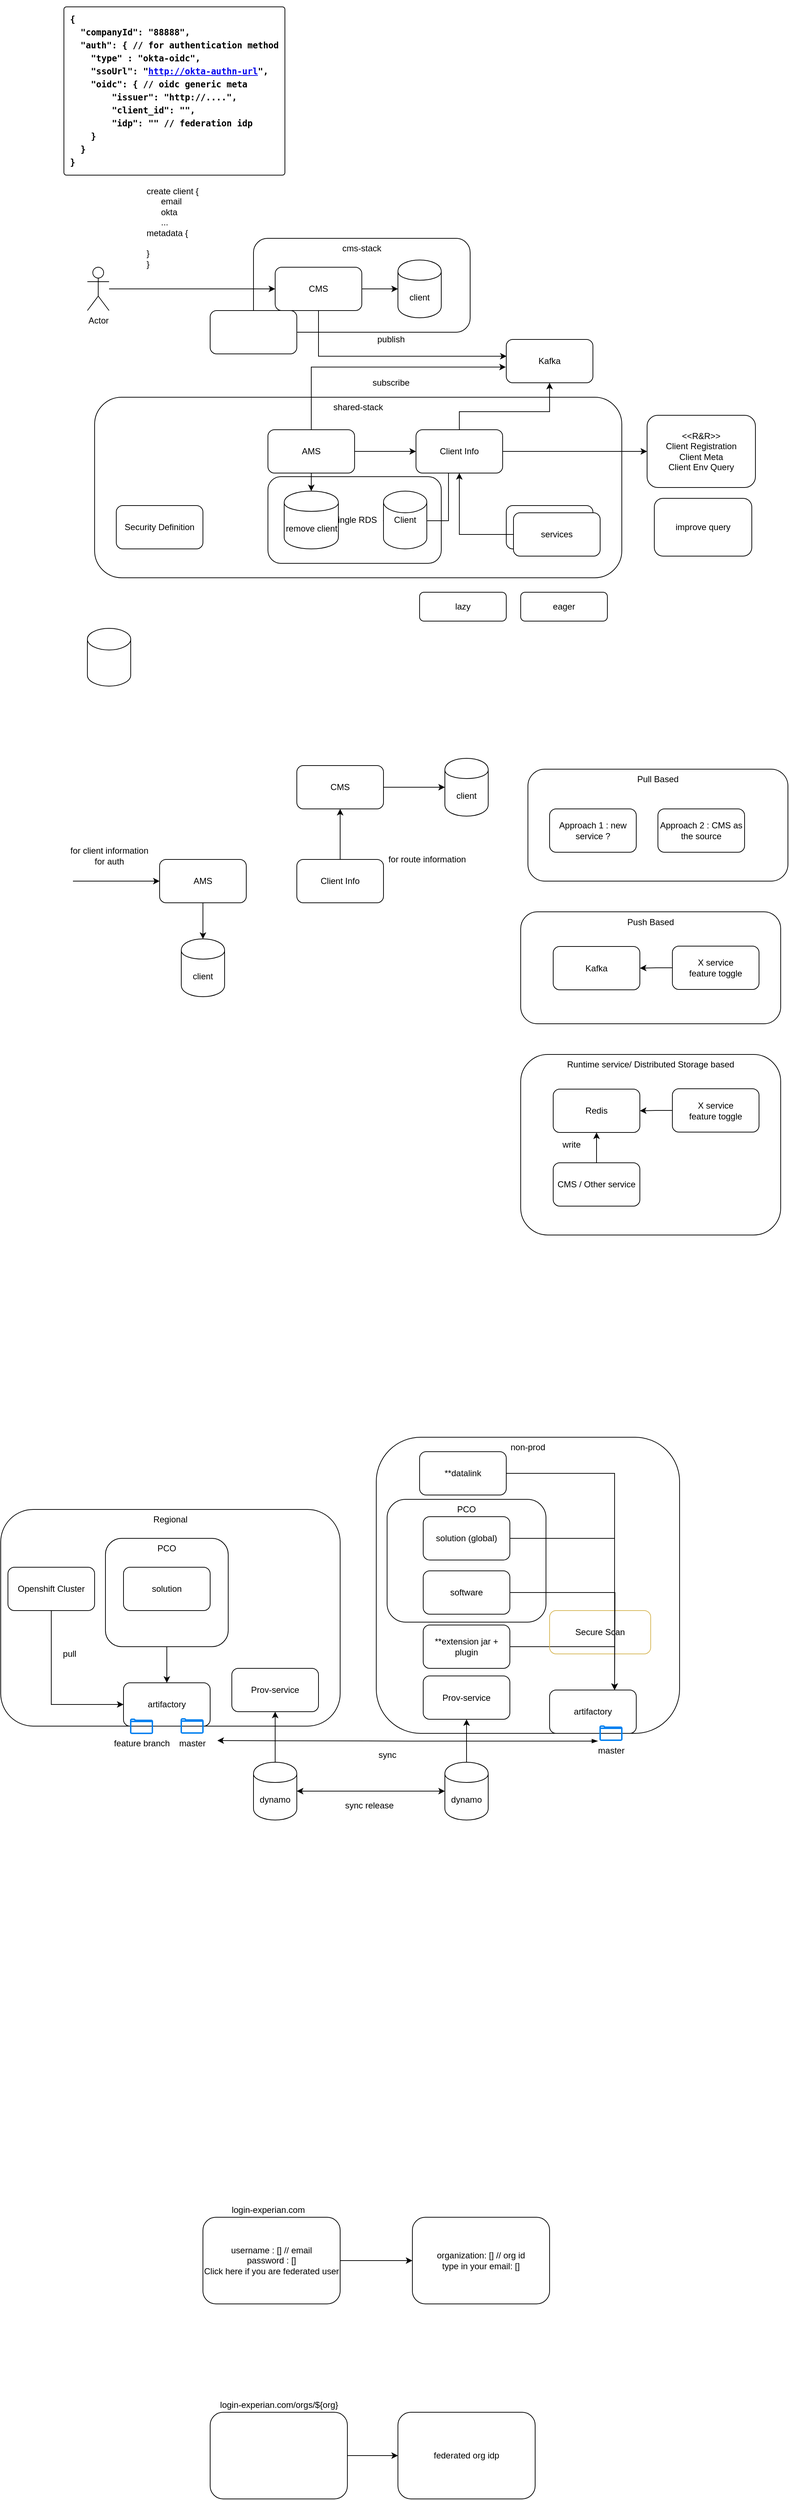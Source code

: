 <mxfile version="13.5.9" type="github">
  <diagram id="QwgGPqd0MF7SwD2WUHnU" name="Page-1">
    <mxGraphModel dx="1426" dy="2491" grid="1" gridSize="10" guides="1" tooltips="1" connect="1" arrows="1" fold="1" page="1" pageScale="1" pageWidth="1200" pageHeight="1600" math="0" shadow="0">
      <root>
        <mxCell id="0" />
        <mxCell id="1" parent="0" />
        <mxCell id="JEOs9_bkAiMNrlxeWsTZ-1" value="shared-stack" style="rounded=1;whiteSpace=wrap;html=1;verticalAlign=top;" parent="1" vertex="1">
          <mxGeometry x="200" y="360" width="730" height="250" as="geometry" />
        </mxCell>
        <mxCell id="iBfgjcEMjKD9Bw08njun-24" value="Single RDS" style="rounded=1;whiteSpace=wrap;html=1;" vertex="1" parent="1">
          <mxGeometry x="440" y="470" width="240" height="120" as="geometry" />
        </mxCell>
        <mxCell id="JEOs9_bkAiMNrlxeWsTZ-37" value="Push Based" style="rounded=1;whiteSpace=wrap;html=1;align=center;verticalAlign=top;" parent="1" vertex="1">
          <mxGeometry x="790" y="1072.5" width="360" height="155" as="geometry" />
        </mxCell>
        <mxCell id="JEOs9_bkAiMNrlxeWsTZ-36" value="Pull Based" style="rounded=1;whiteSpace=wrap;html=1;align=center;verticalAlign=top;" parent="1" vertex="1">
          <mxGeometry x="800" y="875" width="360" height="155" as="geometry" />
        </mxCell>
        <mxCell id="JEOs9_bkAiMNrlxeWsTZ-2" value="cms-stack" style="rounded=1;whiteSpace=wrap;html=1;verticalAlign=top;" parent="1" vertex="1">
          <mxGeometry x="420" y="140" width="300" height="130" as="geometry" />
        </mxCell>
        <mxCell id="JEOs9_bkAiMNrlxeWsTZ-5" style="edgeStyle=orthogonalEdgeStyle;rounded=0;orthogonalLoop=1;jettySize=auto;html=1;exitX=1;exitY=0.5;exitDx=0;exitDy=0;" parent="1" source="JEOs9_bkAiMNrlxeWsTZ-3" target="JEOs9_bkAiMNrlxeWsTZ-4" edge="1">
          <mxGeometry relative="1" as="geometry" />
        </mxCell>
        <mxCell id="JEOs9_bkAiMNrlxeWsTZ-13" style="edgeStyle=orthogonalEdgeStyle;rounded=0;orthogonalLoop=1;jettySize=auto;html=1;exitX=0.5;exitY=1;exitDx=0;exitDy=0;entryX=0.004;entryY=0.387;entryDx=0;entryDy=0;entryPerimeter=0;" parent="1" source="JEOs9_bkAiMNrlxeWsTZ-3" target="JEOs9_bkAiMNrlxeWsTZ-9" edge="1">
          <mxGeometry relative="1" as="geometry" />
        </mxCell>
        <mxCell id="JEOs9_bkAiMNrlxeWsTZ-3" value="CMS" style="rounded=1;whiteSpace=wrap;html=1;" parent="1" vertex="1">
          <mxGeometry x="450" y="180" width="120" height="60" as="geometry" />
        </mxCell>
        <mxCell id="JEOs9_bkAiMNrlxeWsTZ-4" value="client" style="shape=cylinder;whiteSpace=wrap;html=1;boundedLbl=1;backgroundOutline=1;" parent="1" vertex="1">
          <mxGeometry x="620" y="170" width="60" height="80" as="geometry" />
        </mxCell>
        <mxCell id="JEOs9_bkAiMNrlxeWsTZ-7" style="edgeStyle=orthogonalEdgeStyle;rounded=0;orthogonalLoop=1;jettySize=auto;html=1;" parent="1" source="JEOs9_bkAiMNrlxeWsTZ-6" target="JEOs9_bkAiMNrlxeWsTZ-3" edge="1">
          <mxGeometry relative="1" as="geometry" />
        </mxCell>
        <mxCell id="JEOs9_bkAiMNrlxeWsTZ-6" value="Actor" style="shape=umlActor;verticalLabelPosition=bottom;verticalAlign=top;html=1;outlineConnect=0;" parent="1" vertex="1">
          <mxGeometry x="190" y="180" width="30" height="60" as="geometry" />
        </mxCell>
        <mxCell id="2" value="create client {&lt;br&gt;&amp;nbsp; &amp;nbsp; &amp;nbsp; email&lt;br&gt;&amp;nbsp; &amp;nbsp; &amp;nbsp; okta&lt;br&gt;&amp;nbsp; &amp;nbsp; &amp;nbsp; ...&lt;br&gt;metadata {&lt;br&gt;&lt;br&gt;}&lt;br&gt;&lt;div&gt;&lt;span&gt;}&lt;/span&gt;&lt;/div&gt;" style="text;html=1;align=left;verticalAlign=middle;resizable=0;points=[];autosize=1;" parent="1" vertex="1">
          <mxGeometry x="270" y="70" width="90" height="110" as="geometry" />
        </mxCell>
        <mxCell id="JEOs9_bkAiMNrlxeWsTZ-8" value="&lt;pre class=&quot;c-mrkdwn__pre&quot; style=&quot;box-sizing: inherit ; margin-top: 4px ; margin-bottom: 4px ; padding: 8px ; line-height: 1.5 ; overflow-wrap: break-word ; word-break: normal ; border: 1px solid ; border-radius: 4px ; text-align: left&quot;&gt;&lt;b&gt;{&lt;span style=&quot;box-sizing: inherit&quot;&gt;&lt;br style=&quot;box-sizing: inherit&quot;&gt;&lt;/span&gt;  &quot;companyId&quot;: &quot;88888&quot;,&lt;span style=&quot;box-sizing: inherit&quot;&gt;&lt;br style=&quot;box-sizing: inherit&quot;&gt;&lt;/span&gt;  &quot;auth&quot;: { // for authentication method&lt;span style=&quot;box-sizing: inherit&quot;&gt;&lt;br style=&quot;box-sizing: inherit&quot;&gt;&lt;/span&gt;    &quot;type&quot; : &quot;okta-oidc&quot;,&lt;span style=&quot;box-sizing: inherit&quot;&gt;&lt;br style=&quot;box-sizing: inherit&quot;&gt;&lt;/span&gt;    &quot;ssoUrl&quot;: &quot;&lt;a target=&quot;_blank&quot; class=&quot;c-link&quot; href=&quot;http://okta-authn-url/&quot; style=&quot;box-sizing: inherit&quot;&gt;http://okta-authn-url&lt;/a&gt;&quot;,&lt;span style=&quot;box-sizing: inherit&quot;&gt;&lt;br style=&quot;box-sizing: inherit&quot;&gt;&lt;/span&gt;    &quot;oidc&quot;: { // oidc generic meta&lt;span style=&quot;box-sizing: inherit&quot;&gt;&lt;br style=&quot;box-sizing: inherit&quot;&gt;&lt;/span&gt;        &quot;issuer&quot;: &quot;http://....&quot;,&lt;span style=&quot;box-sizing: inherit&quot;&gt;&lt;br style=&quot;box-sizing: inherit&quot;&gt;&lt;/span&gt;        &quot;client_id&quot;: &quot;&quot;,&lt;span style=&quot;box-sizing: inherit&quot;&gt;&lt;br style=&quot;box-sizing: inherit&quot;&gt;&lt;/span&gt;        &quot;idp&quot;: &quot;&quot; // federation idp&lt;span style=&quot;box-sizing: inherit&quot;&gt;&lt;br style=&quot;box-sizing: inherit&quot;&gt;&lt;/span&gt;    }      &lt;span style=&quot;box-sizing: inherit&quot;&gt;&lt;br style=&quot;box-sizing: inherit&quot;&gt;&lt;/span&gt;  }&lt;span style=&quot;box-sizing: inherit&quot;&gt;&lt;br style=&quot;box-sizing: inherit&quot;&gt;&lt;/span&gt;}&lt;/b&gt;&lt;/pre&gt;" style="text;html=1;align=center;verticalAlign=middle;resizable=0;points=[];autosize=1;" parent="1" vertex="1">
          <mxGeometry x="150" y="-190" width="320" height="250" as="geometry" />
        </mxCell>
        <mxCell id="JEOs9_bkAiMNrlxeWsTZ-9" value="Kafka" style="rounded=1;whiteSpace=wrap;html=1;align=center;" parent="1" vertex="1">
          <mxGeometry x="770" y="280" width="120" height="60" as="geometry" />
        </mxCell>
        <mxCell id="JEOs9_bkAiMNrlxeWsTZ-14" style="edgeStyle=orthogonalEdgeStyle;rounded=0;orthogonalLoop=1;jettySize=auto;html=1;exitX=0.5;exitY=0;exitDx=0;exitDy=0;entryX=-0.005;entryY=0.637;entryDx=0;entryDy=0;entryPerimeter=0;" parent="1" source="JEOs9_bkAiMNrlxeWsTZ-10" target="JEOs9_bkAiMNrlxeWsTZ-9" edge="1">
          <mxGeometry relative="1" as="geometry" />
        </mxCell>
        <mxCell id="JEOs9_bkAiMNrlxeWsTZ-17" style="edgeStyle=orthogonalEdgeStyle;rounded=0;orthogonalLoop=1;jettySize=auto;html=1;exitX=0.5;exitY=1;exitDx=0;exitDy=0;entryX=0.5;entryY=0;entryDx=0;entryDy=0;" parent="1" source="JEOs9_bkAiMNrlxeWsTZ-10" target="JEOs9_bkAiMNrlxeWsTZ-12" edge="1">
          <mxGeometry relative="1" as="geometry" />
        </mxCell>
        <mxCell id="iBfgjcEMjKD9Bw08njun-16" style="edgeStyle=orthogonalEdgeStyle;rounded=0;orthogonalLoop=1;jettySize=auto;html=1;exitX=1;exitY=0.5;exitDx=0;exitDy=0;" edge="1" parent="1" source="JEOs9_bkAiMNrlxeWsTZ-10" target="JEOs9_bkAiMNrlxeWsTZ-11">
          <mxGeometry relative="1" as="geometry" />
        </mxCell>
        <mxCell id="JEOs9_bkAiMNrlxeWsTZ-10" value="AMS" style="rounded=1;whiteSpace=wrap;html=1;" parent="1" vertex="1">
          <mxGeometry x="440" y="405" width="120" height="60" as="geometry" />
        </mxCell>
        <mxCell id="iBfgjcEMjKD9Bw08njun-2" style="edgeStyle=orthogonalEdgeStyle;rounded=0;orthogonalLoop=1;jettySize=auto;html=1;entryX=0.5;entryY=1;entryDx=0;entryDy=0;" edge="1" parent="1" source="JEOs9_bkAiMNrlxeWsTZ-11" target="JEOs9_bkAiMNrlxeWsTZ-9">
          <mxGeometry relative="1" as="geometry">
            <Array as="points">
              <mxPoint x="705" y="380" />
              <mxPoint x="830" y="380" />
            </Array>
          </mxGeometry>
        </mxCell>
        <mxCell id="iBfgjcEMjKD9Bw08njun-23" style="edgeStyle=orthogonalEdgeStyle;rounded=0;orthogonalLoop=1;jettySize=auto;html=1;exitX=1;exitY=0.5;exitDx=0;exitDy=0;entryX=-0.017;entryY=0.513;entryDx=0;entryDy=0;entryPerimeter=0;" edge="1" parent="1" source="JEOs9_bkAiMNrlxeWsTZ-11" target="iBfgjcEMjKD9Bw08njun-20">
          <mxGeometry relative="1" as="geometry">
            <Array as="points">
              <mxPoint x="690" y="435" />
              <mxPoint x="690" y="531" />
            </Array>
          </mxGeometry>
        </mxCell>
        <mxCell id="iBfgjcEMjKD9Bw08njun-26" style="edgeStyle=orthogonalEdgeStyle;rounded=0;orthogonalLoop=1;jettySize=auto;html=1;exitX=1;exitY=0.5;exitDx=0;exitDy=0;entryX=0;entryY=0.5;entryDx=0;entryDy=0;" edge="1" parent="1" source="JEOs9_bkAiMNrlxeWsTZ-11" target="iBfgjcEMjKD9Bw08njun-25">
          <mxGeometry relative="1" as="geometry" />
        </mxCell>
        <mxCell id="JEOs9_bkAiMNrlxeWsTZ-11" value="Client Info" style="rounded=1;whiteSpace=wrap;html=1;align=center;" parent="1" vertex="1">
          <mxGeometry x="645" y="405" width="120" height="60" as="geometry" />
        </mxCell>
        <mxCell id="JEOs9_bkAiMNrlxeWsTZ-12" value="remove client" style="shape=cylinder;whiteSpace=wrap;html=1;boundedLbl=1;backgroundOutline=1;" parent="1" vertex="1">
          <mxGeometry x="462.5" y="490" width="75" height="80" as="geometry" />
        </mxCell>
        <mxCell id="JEOs9_bkAiMNrlxeWsTZ-15" value="publish" style="text;html=1;align=center;verticalAlign=middle;resizable=0;points=[];autosize=1;" parent="1" vertex="1">
          <mxGeometry x="585" y="270" width="50" height="20" as="geometry" />
        </mxCell>
        <mxCell id="JEOs9_bkAiMNrlxeWsTZ-16" value="subscribe" style="text;html=1;align=center;verticalAlign=middle;resizable=0;points=[];autosize=1;" parent="1" vertex="1">
          <mxGeometry x="575" y="330" width="70" height="20" as="geometry" />
        </mxCell>
        <mxCell id="JEOs9_bkAiMNrlxeWsTZ-29" style="edgeStyle=orthogonalEdgeStyle;rounded=0;orthogonalLoop=1;jettySize=auto;html=1;entryX=0;entryY=0.5;entryDx=0;entryDy=0;" parent="1" source="JEOs9_bkAiMNrlxeWsTZ-19" target="JEOs9_bkAiMNrlxeWsTZ-28" edge="1">
          <mxGeometry relative="1" as="geometry" />
        </mxCell>
        <mxCell id="JEOs9_bkAiMNrlxeWsTZ-19" value="CMS" style="rounded=1;whiteSpace=wrap;html=1;" parent="1" vertex="1">
          <mxGeometry x="480" y="870" width="120" height="60" as="geometry" />
        </mxCell>
        <mxCell id="JEOs9_bkAiMNrlxeWsTZ-21" style="edgeStyle=orthogonalEdgeStyle;rounded=0;orthogonalLoop=1;jettySize=auto;html=1;entryX=0.5;entryY=1;entryDx=0;entryDy=0;" parent="1" source="JEOs9_bkAiMNrlxeWsTZ-20" target="JEOs9_bkAiMNrlxeWsTZ-19" edge="1">
          <mxGeometry relative="1" as="geometry" />
        </mxCell>
        <mxCell id="JEOs9_bkAiMNrlxeWsTZ-20" value="Client Info" style="rounded=1;whiteSpace=wrap;html=1;align=center;" parent="1" vertex="1">
          <mxGeometry x="480" y="1000" width="120" height="60" as="geometry" />
        </mxCell>
        <mxCell id="JEOs9_bkAiMNrlxeWsTZ-22" value="for route information" style="text;html=1;align=center;verticalAlign=middle;resizable=0;points=[];autosize=1;" parent="1" vertex="1">
          <mxGeometry x="600" y="990" width="120" height="20" as="geometry" />
        </mxCell>
        <mxCell id="JEOs9_bkAiMNrlxeWsTZ-25" style="edgeStyle=orthogonalEdgeStyle;rounded=0;orthogonalLoop=1;jettySize=auto;html=1;exitX=0.5;exitY=1;exitDx=0;exitDy=0;entryX=0.5;entryY=0;entryDx=0;entryDy=0;" parent="1" source="JEOs9_bkAiMNrlxeWsTZ-23" target="JEOs9_bkAiMNrlxeWsTZ-24" edge="1">
          <mxGeometry relative="1" as="geometry" />
        </mxCell>
        <mxCell id="JEOs9_bkAiMNrlxeWsTZ-23" value="AMS" style="rounded=1;whiteSpace=wrap;html=1;" parent="1" vertex="1">
          <mxGeometry x="290" y="1000" width="120" height="60" as="geometry" />
        </mxCell>
        <mxCell id="JEOs9_bkAiMNrlxeWsTZ-24" value="client" style="shape=cylinder;whiteSpace=wrap;html=1;boundedLbl=1;backgroundOutline=1;" parent="1" vertex="1">
          <mxGeometry x="320" y="1110" width="60" height="80" as="geometry" />
        </mxCell>
        <mxCell id="JEOs9_bkAiMNrlxeWsTZ-26" value="" style="endArrow=classic;html=1;entryX=0;entryY=0.5;entryDx=0;entryDy=0;" parent="1" target="JEOs9_bkAiMNrlxeWsTZ-23" edge="1">
          <mxGeometry width="50" height="50" relative="1" as="geometry">
            <mxPoint x="170" y="1030" as="sourcePoint" />
            <mxPoint x="170" y="990" as="targetPoint" />
          </mxGeometry>
        </mxCell>
        <mxCell id="JEOs9_bkAiMNrlxeWsTZ-27" value="for client information&lt;br&gt;for auth" style="text;html=1;align=center;verticalAlign=middle;resizable=0;points=[];autosize=1;" parent="1" vertex="1">
          <mxGeometry x="160" y="980" width="120" height="30" as="geometry" />
        </mxCell>
        <mxCell id="JEOs9_bkAiMNrlxeWsTZ-28" value="client" style="shape=cylinder;whiteSpace=wrap;html=1;boundedLbl=1;backgroundOutline=1;align=center;" parent="1" vertex="1">
          <mxGeometry x="685" y="860" width="60" height="80" as="geometry" />
        </mxCell>
        <mxCell id="JEOs9_bkAiMNrlxeWsTZ-33" value="Approach 1 : new service ?" style="rounded=1;whiteSpace=wrap;html=1;align=center;" parent="1" vertex="1">
          <mxGeometry x="830" y="930" width="120" height="60" as="geometry" />
        </mxCell>
        <mxCell id="JEOs9_bkAiMNrlxeWsTZ-34" value="Approach 2 : CMS as the source" style="rounded=1;whiteSpace=wrap;html=1;align=center;" parent="1" vertex="1">
          <mxGeometry x="980" y="930" width="120" height="60" as="geometry" />
        </mxCell>
        <mxCell id="JEOs9_bkAiMNrlxeWsTZ-39" style="edgeStyle=orthogonalEdgeStyle;rounded=0;orthogonalLoop=1;jettySize=auto;html=1;entryX=1;entryY=0.5;entryDx=0;entryDy=0;" parent="1" source="JEOs9_bkAiMNrlxeWsTZ-35" target="JEOs9_bkAiMNrlxeWsTZ-38" edge="1">
          <mxGeometry relative="1" as="geometry" />
        </mxCell>
        <mxCell id="JEOs9_bkAiMNrlxeWsTZ-35" value="X service&lt;br&gt;feature toggle" style="rounded=1;whiteSpace=wrap;html=1;align=center;" parent="1" vertex="1">
          <mxGeometry x="1000" y="1120" width="120" height="60" as="geometry" />
        </mxCell>
        <mxCell id="JEOs9_bkAiMNrlxeWsTZ-38" value="Kafka" style="rounded=1;whiteSpace=wrap;html=1;align=center;" parent="1" vertex="1">
          <mxGeometry x="835" y="1120.5" width="120" height="60" as="geometry" />
        </mxCell>
        <mxCell id="JEOs9_bkAiMNrlxeWsTZ-40" value="Runtime service/ Distributed Storage based" style="rounded=1;whiteSpace=wrap;html=1;align=center;verticalAlign=top;" parent="1" vertex="1">
          <mxGeometry x="790" y="1270" width="360" height="250" as="geometry" />
        </mxCell>
        <mxCell id="JEOs9_bkAiMNrlxeWsTZ-41" style="edgeStyle=orthogonalEdgeStyle;rounded=0;orthogonalLoop=1;jettySize=auto;html=1;entryX=1;entryY=0.5;entryDx=0;entryDy=0;" parent="1" source="JEOs9_bkAiMNrlxeWsTZ-42" target="JEOs9_bkAiMNrlxeWsTZ-43" edge="1">
          <mxGeometry relative="1" as="geometry" />
        </mxCell>
        <mxCell id="JEOs9_bkAiMNrlxeWsTZ-42" value="X service&lt;br&gt;feature toggle" style="rounded=1;whiteSpace=wrap;html=1;align=center;" parent="1" vertex="1">
          <mxGeometry x="1000" y="1317.5" width="120" height="60" as="geometry" />
        </mxCell>
        <mxCell id="JEOs9_bkAiMNrlxeWsTZ-43" value="Redis" style="rounded=1;whiteSpace=wrap;html=1;align=center;" parent="1" vertex="1">
          <mxGeometry x="835" y="1318" width="120" height="60" as="geometry" />
        </mxCell>
        <mxCell id="JEOs9_bkAiMNrlxeWsTZ-45" style="edgeStyle=orthogonalEdgeStyle;rounded=0;orthogonalLoop=1;jettySize=auto;html=1;exitX=0.5;exitY=0;exitDx=0;exitDy=0;entryX=0.5;entryY=1;entryDx=0;entryDy=0;" parent="1" source="JEOs9_bkAiMNrlxeWsTZ-44" target="JEOs9_bkAiMNrlxeWsTZ-43" edge="1">
          <mxGeometry relative="1" as="geometry" />
        </mxCell>
        <mxCell id="JEOs9_bkAiMNrlxeWsTZ-44" value="CMS / Other service" style="rounded=1;whiteSpace=wrap;html=1;align=center;" parent="1" vertex="1">
          <mxGeometry x="835" y="1420" width="120" height="60" as="geometry" />
        </mxCell>
        <mxCell id="JEOs9_bkAiMNrlxeWsTZ-46" value="write" style="text;html=1;align=center;verticalAlign=middle;resizable=0;points=[];autosize=1;" parent="1" vertex="1">
          <mxGeometry x="840" y="1385" width="40" height="20" as="geometry" />
        </mxCell>
        <mxCell id="JEOs9_bkAiMNrlxeWsTZ-47" value="Regional" style="rounded=1;whiteSpace=wrap;html=1;align=center;verticalAlign=top;" parent="1" vertex="1">
          <mxGeometry x="70" y="1900" width="470" height="300" as="geometry" />
        </mxCell>
        <mxCell id="JEOs9_bkAiMNrlxeWsTZ-48" value="non-prod" style="rounded=1;whiteSpace=wrap;html=1;align=center;verticalAlign=top;" parent="1" vertex="1">
          <mxGeometry x="590" y="1800" width="420" height="410" as="geometry" />
        </mxCell>
        <mxCell id="JEOs9_bkAiMNrlxeWsTZ-49" value="solution" style="rounded=1;whiteSpace=wrap;html=1;align=center;" parent="1" vertex="1">
          <mxGeometry x="240" y="1980" width="120" height="60" as="geometry" />
        </mxCell>
        <mxCell id="JEOs9_bkAiMNrlxeWsTZ-50" value="artifactory&lt;br&gt;" style="rounded=1;whiteSpace=wrap;html=1;align=center;" parent="1" vertex="1">
          <mxGeometry x="240" y="2140" width="120" height="60" as="geometry" />
        </mxCell>
        <mxCell id="JEOs9_bkAiMNrlxeWsTZ-51" value="artifactory" style="rounded=1;whiteSpace=wrap;html=1;align=center;" parent="1" vertex="1">
          <mxGeometry x="830" y="2150" width="120" height="60" as="geometry" />
        </mxCell>
        <mxCell id="JEOs9_bkAiMNrlxeWsTZ-55" style="edgeStyle=orthogonalEdgeStyle;rounded=0;orthogonalLoop=1;jettySize=auto;html=1;entryX=0.75;entryY=0;entryDx=0;entryDy=0;" parent="1" source="JEOs9_bkAiMNrlxeWsTZ-52" target="JEOs9_bkAiMNrlxeWsTZ-51" edge="1">
          <mxGeometry relative="1" as="geometry">
            <Array as="points">
              <mxPoint x="920" y="1940" />
            </Array>
          </mxGeometry>
        </mxCell>
        <mxCell id="JEOs9_bkAiMNrlxeWsTZ-52" value="solution (global)" style="rounded=1;whiteSpace=wrap;html=1;align=center;" parent="1" vertex="1">
          <mxGeometry x="655" y="1910" width="120" height="60" as="geometry" />
        </mxCell>
        <mxCell id="JEOs9_bkAiMNrlxeWsTZ-54" style="edgeStyle=orthogonalEdgeStyle;rounded=0;orthogonalLoop=1;jettySize=auto;html=1;exitX=1;exitY=0.5;exitDx=0;exitDy=0;entryX=0.75;entryY=0;entryDx=0;entryDy=0;" parent="1" source="JEOs9_bkAiMNrlxeWsTZ-53" target="JEOs9_bkAiMNrlxeWsTZ-51" edge="1">
          <mxGeometry relative="1" as="geometry" />
        </mxCell>
        <mxCell id="JEOs9_bkAiMNrlxeWsTZ-53" value="**extension jar + plugin" style="rounded=1;whiteSpace=wrap;html=1;align=center;" parent="1" vertex="1">
          <mxGeometry x="655" y="2060" width="120" height="60" as="geometry" />
        </mxCell>
        <mxCell id="JEOs9_bkAiMNrlxeWsTZ-56" value="Secure Scan" style="rounded=1;whiteSpace=wrap;html=1;align=center;strokeColor=#d6b656;fillColor=none;" parent="1" vertex="1">
          <mxGeometry x="830" y="2040" width="140" height="60" as="geometry" />
        </mxCell>
        <mxCell id="JEOs9_bkAiMNrlxeWsTZ-60" style="edgeStyle=orthogonalEdgeStyle;rounded=0;orthogonalLoop=1;jettySize=auto;html=1;endArrow=classic;endFill=1;startArrow=blockThin;startFill=1;exitX=-0.104;exitY=1.061;exitDx=0;exitDy=0;exitPerimeter=0;" parent="1" source="JEOs9_bkAiMNrlxeWsTZ-75" edge="1">
          <mxGeometry relative="1" as="geometry">
            <mxPoint x="880" y="2220" as="sourcePoint" />
            <mxPoint x="370" y="2220" as="targetPoint" />
            <Array as="points">
              <mxPoint x="635" y="2220" />
            </Array>
          </mxGeometry>
        </mxCell>
        <mxCell id="JEOs9_bkAiMNrlxeWsTZ-62" style="edgeStyle=orthogonalEdgeStyle;rounded=0;orthogonalLoop=1;jettySize=auto;html=1;exitX=0.5;exitY=1;exitDx=0;exitDy=0;entryX=0.5;entryY=0;entryDx=0;entryDy=0;" parent="1" source="JEOs9_bkAiMNrlxeWsTZ-61" target="JEOs9_bkAiMNrlxeWsTZ-50" edge="1">
          <mxGeometry relative="1" as="geometry" />
        </mxCell>
        <mxCell id="JEOs9_bkAiMNrlxeWsTZ-61" value="PCO" style="rounded=1;whiteSpace=wrap;html=1;fillColor=none;align=center;verticalAlign=top;" parent="1" vertex="1">
          <mxGeometry x="215" y="1940" width="170" height="150" as="geometry" />
        </mxCell>
        <mxCell id="JEOs9_bkAiMNrlxeWsTZ-65" style="edgeStyle=orthogonalEdgeStyle;rounded=0;orthogonalLoop=1;jettySize=auto;html=1;exitX=0.5;exitY=1;exitDx=0;exitDy=0;entryX=0;entryY=0.5;entryDx=0;entryDy=0;startArrow=none;startFill=0;endArrow=classic;endFill=1;" parent="1" source="JEOs9_bkAiMNrlxeWsTZ-64" target="JEOs9_bkAiMNrlxeWsTZ-50" edge="1">
          <mxGeometry relative="1" as="geometry" />
        </mxCell>
        <mxCell id="JEOs9_bkAiMNrlxeWsTZ-64" value="Openshift Cluster" style="rounded=1;whiteSpace=wrap;html=1;fillColor=none;align=center;" parent="1" vertex="1">
          <mxGeometry x="80" y="1980" width="120" height="60" as="geometry" />
        </mxCell>
        <mxCell id="JEOs9_bkAiMNrlxeWsTZ-67" style="edgeStyle=orthogonalEdgeStyle;rounded=0;orthogonalLoop=1;jettySize=auto;html=1;exitX=1;exitY=0.5;exitDx=0;exitDy=0;entryX=0.75;entryY=0;entryDx=0;entryDy=0;startArrow=none;startFill=0;endArrow=classic;endFill=1;" parent="1" source="JEOs9_bkAiMNrlxeWsTZ-66" target="JEOs9_bkAiMNrlxeWsTZ-51" edge="1">
          <mxGeometry relative="1" as="geometry" />
        </mxCell>
        <mxCell id="JEOs9_bkAiMNrlxeWsTZ-66" value="**datalink" style="rounded=1;whiteSpace=wrap;html=1;align=center;" parent="1" vertex="1">
          <mxGeometry x="650" y="1820" width="120" height="60" as="geometry" />
        </mxCell>
        <mxCell id="JEOs9_bkAiMNrlxeWsTZ-68" value="PCO" style="rounded=1;whiteSpace=wrap;html=1;fillColor=none;align=center;verticalAlign=top;" parent="1" vertex="1">
          <mxGeometry x="605" y="1886" width="220" height="170" as="geometry" />
        </mxCell>
        <mxCell id="JEOs9_bkAiMNrlxeWsTZ-69" value="Prov-service" style="rounded=1;whiteSpace=wrap;html=1;fillColor=none;align=center;" parent="1" vertex="1">
          <mxGeometry x="655" y="2130.5" width="120" height="60" as="geometry" />
        </mxCell>
        <mxCell id="JEOs9_bkAiMNrlxeWsTZ-70" value="Prov-service" style="rounded=1;whiteSpace=wrap;html=1;fillColor=none;align=center;" parent="1" vertex="1">
          <mxGeometry x="390" y="2120" width="120" height="60" as="geometry" />
        </mxCell>
        <mxCell id="JEOs9_bkAiMNrlxeWsTZ-79" style="edgeStyle=orthogonalEdgeStyle;rounded=0;orthogonalLoop=1;jettySize=auto;html=1;exitX=0.5;exitY=0;exitDx=0;exitDy=0;startArrow=none;startFill=0;endArrow=classic;endFill=1;" parent="1" source="JEOs9_bkAiMNrlxeWsTZ-71" target="JEOs9_bkAiMNrlxeWsTZ-69" edge="1">
          <mxGeometry relative="1" as="geometry" />
        </mxCell>
        <mxCell id="JEOs9_bkAiMNrlxeWsTZ-71" value="dynamo" style="shape=cylinder;whiteSpace=wrap;html=1;boundedLbl=1;backgroundOutline=1;fillColor=none;align=center;" parent="1" vertex="1">
          <mxGeometry x="685" y="2250" width="60" height="80" as="geometry" />
        </mxCell>
        <mxCell id="JEOs9_bkAiMNrlxeWsTZ-78" style="edgeStyle=orthogonalEdgeStyle;rounded=0;orthogonalLoop=1;jettySize=auto;html=1;entryX=0.5;entryY=1;entryDx=0;entryDy=0;startArrow=none;startFill=0;endArrow=classic;endFill=1;" parent="1" source="JEOs9_bkAiMNrlxeWsTZ-72" target="JEOs9_bkAiMNrlxeWsTZ-70" edge="1">
          <mxGeometry relative="1" as="geometry" />
        </mxCell>
        <mxCell id="JEOs9_bkAiMNrlxeWsTZ-81" style="edgeStyle=orthogonalEdgeStyle;rounded=0;orthogonalLoop=1;jettySize=auto;html=1;exitX=1;exitY=0.5;exitDx=0;exitDy=0;startArrow=classic;startFill=1;endArrow=classic;endFill=1;" parent="1" source="JEOs9_bkAiMNrlxeWsTZ-72" target="JEOs9_bkAiMNrlxeWsTZ-71" edge="1">
          <mxGeometry relative="1" as="geometry" />
        </mxCell>
        <mxCell id="JEOs9_bkAiMNrlxeWsTZ-72" value="dynamo" style="shape=cylinder;whiteSpace=wrap;html=1;boundedLbl=1;backgroundOutline=1;fillColor=none;align=center;" parent="1" vertex="1">
          <mxGeometry x="420" y="2250" width="60" height="80" as="geometry" />
        </mxCell>
        <mxCell id="JEOs9_bkAiMNrlxeWsTZ-73" value="feature branch" style="html=1;verticalLabelPosition=bottom;align=center;labelBackgroundColor=#ffffff;verticalAlign=top;strokeWidth=2;strokeColor=#0080F0;shadow=0;dashed=0;shape=mxgraph.ios7.icons.folder;fillColor=none;" parent="1" vertex="1">
          <mxGeometry x="250" y="2190.5" width="30" height="19.5" as="geometry" />
        </mxCell>
        <mxCell id="JEOs9_bkAiMNrlxeWsTZ-74" value="master" style="html=1;verticalLabelPosition=bottom;align=center;labelBackgroundColor=#ffffff;verticalAlign=top;strokeWidth=2;strokeColor=#0080F0;shadow=0;dashed=0;shape=mxgraph.ios7.icons.folder;fillColor=none;" parent="1" vertex="1">
          <mxGeometry x="320" y="2190" width="30" height="19.5" as="geometry" />
        </mxCell>
        <mxCell id="JEOs9_bkAiMNrlxeWsTZ-75" value="master" style="html=1;verticalLabelPosition=bottom;align=center;labelBackgroundColor=#ffffff;verticalAlign=top;strokeWidth=2;strokeColor=#0080F0;shadow=0;dashed=0;shape=mxgraph.ios7.icons.folder;fillColor=none;" parent="1" vertex="1">
          <mxGeometry x="900" y="2200" width="30" height="19.5" as="geometry" />
        </mxCell>
        <mxCell id="JEOs9_bkAiMNrlxeWsTZ-77" value="sync" style="text;html=1;align=center;verticalAlign=middle;resizable=0;points=[];autosize=1;" parent="1" vertex="1">
          <mxGeometry x="585" y="2230" width="40" height="20" as="geometry" />
        </mxCell>
        <mxCell id="JEOs9_bkAiMNrlxeWsTZ-82" value="sync release" style="text;html=1;align=center;verticalAlign=middle;resizable=0;points=[];autosize=1;" parent="1" vertex="1">
          <mxGeometry x="540" y="2300" width="80" height="20" as="geometry" />
        </mxCell>
        <mxCell id="JEOs9_bkAiMNrlxeWsTZ-84" style="edgeStyle=orthogonalEdgeStyle;rounded=0;orthogonalLoop=1;jettySize=auto;html=1;startArrow=none;startFill=0;endArrow=classic;endFill=1;" parent="1" source="JEOs9_bkAiMNrlxeWsTZ-83" edge="1">
          <mxGeometry relative="1" as="geometry">
            <mxPoint x="920" y="2150" as="targetPoint" />
          </mxGeometry>
        </mxCell>
        <mxCell id="JEOs9_bkAiMNrlxeWsTZ-83" value="software" style="rounded=1;whiteSpace=wrap;html=1;align=center;" parent="1" vertex="1">
          <mxGeometry x="655" y="1985" width="120" height="60" as="geometry" />
        </mxCell>
        <mxCell id="JEOs9_bkAiMNrlxeWsTZ-85" value="pull" style="text;html=1;align=center;verticalAlign=middle;resizable=0;points=[];autosize=1;" parent="1" vertex="1">
          <mxGeometry x="150" y="2090" width="30" height="20" as="geometry" />
        </mxCell>
        <mxCell id="LsJtfvV57LAt03KDkKnf-4" value="login-experian.com" style="text;html=1;align=center;verticalAlign=middle;resizable=0;points=[];autosize=1;" parent="1" vertex="1">
          <mxGeometry x="380" y="2860" width="120" height="20" as="geometry" />
        </mxCell>
        <mxCell id="LsJtfvV57LAt03KDkKnf-7" style="edgeStyle=orthogonalEdgeStyle;rounded=0;orthogonalLoop=1;jettySize=auto;html=1;" parent="1" source="LsJtfvV57LAt03KDkKnf-5" target="LsJtfvV57LAt03KDkKnf-6" edge="1">
          <mxGeometry relative="1" as="geometry" />
        </mxCell>
        <mxCell id="LsJtfvV57LAt03KDkKnf-5" value="username : [] // email&lt;br&gt;password : []&lt;br&gt;Click here if you are federated user" style="rounded=1;whiteSpace=wrap;html=1;" parent="1" vertex="1">
          <mxGeometry x="350" y="2880" width="190" height="120" as="geometry" />
        </mxCell>
        <mxCell id="LsJtfvV57LAt03KDkKnf-6" value="organization: [] // org id&lt;br&gt;type in your email: []" style="rounded=1;whiteSpace=wrap;html=1;" parent="1" vertex="1">
          <mxGeometry x="640" y="2880" width="190" height="120" as="geometry" />
        </mxCell>
        <mxCell id="LsJtfvV57LAt03KDkKnf-10" value="login-experian.com/orgs/${org}" style="text;html=1;align=center;verticalAlign=middle;resizable=0;points=[];autosize=1;" parent="1" vertex="1">
          <mxGeometry x="365" y="3130" width="180" height="20" as="geometry" />
        </mxCell>
        <mxCell id="LsJtfvV57LAt03KDkKnf-13" style="edgeStyle=orthogonalEdgeStyle;rounded=0;orthogonalLoop=1;jettySize=auto;html=1;entryX=0;entryY=0.5;entryDx=0;entryDy=0;" parent="1" source="LsJtfvV57LAt03KDkKnf-11" target="LsJtfvV57LAt03KDkKnf-12" edge="1">
          <mxGeometry relative="1" as="geometry" />
        </mxCell>
        <mxCell id="LsJtfvV57LAt03KDkKnf-11" value="" style="rounded=1;whiteSpace=wrap;html=1;" parent="1" vertex="1">
          <mxGeometry x="360" y="3150" width="190" height="120" as="geometry" />
        </mxCell>
        <mxCell id="LsJtfvV57LAt03KDkKnf-12" value="federated org idp" style="rounded=1;whiteSpace=wrap;html=1;" parent="1" vertex="1">
          <mxGeometry x="620" y="3150" width="190" height="120" as="geometry" />
        </mxCell>
        <mxCell id="iBfgjcEMjKD9Bw08njun-3" value="microservice" style="rounded=1;whiteSpace=wrap;html=1;" vertex="1" parent="1">
          <mxGeometry x="770" y="510" width="120" height="60" as="geometry" />
        </mxCell>
        <mxCell id="iBfgjcEMjKD9Bw08njun-5" style="edgeStyle=orthogonalEdgeStyle;rounded=0;orthogonalLoop=1;jettySize=auto;html=1;entryX=0.5;entryY=1;entryDx=0;entryDy=0;" edge="1" parent="1" source="iBfgjcEMjKD9Bw08njun-4" target="JEOs9_bkAiMNrlxeWsTZ-11">
          <mxGeometry relative="1" as="geometry" />
        </mxCell>
        <mxCell id="iBfgjcEMjKD9Bw08njun-4" value="services" style="rounded=1;whiteSpace=wrap;html=1;" vertex="1" parent="1">
          <mxGeometry x="780" y="520" width="120" height="60" as="geometry" />
        </mxCell>
        <mxCell id="iBfgjcEMjKD9Bw08njun-8" value="lazy" style="rounded=1;whiteSpace=wrap;html=1;" vertex="1" parent="1">
          <mxGeometry x="650" y="630" width="120" height="40" as="geometry" />
        </mxCell>
        <mxCell id="iBfgjcEMjKD9Bw08njun-9" value="eager" style="rounded=1;whiteSpace=wrap;html=1;" vertex="1" parent="1">
          <mxGeometry x="790" y="630" width="120" height="40" as="geometry" />
        </mxCell>
        <mxCell id="iBfgjcEMjKD9Bw08njun-10" value="" style="rounded=1;whiteSpace=wrap;html=1;" vertex="1" parent="1">
          <mxGeometry x="360" y="240" width="120" height="60" as="geometry" />
        </mxCell>
        <mxCell id="iBfgjcEMjKD9Bw08njun-17" value="Security Definition" style="rounded=1;whiteSpace=wrap;html=1;" vertex="1" parent="1">
          <mxGeometry x="230" y="510" width="120" height="60" as="geometry" />
        </mxCell>
        <mxCell id="iBfgjcEMjKD9Bw08njun-20" value="Client" style="shape=cylinder2;whiteSpace=wrap;html=1;boundedLbl=1;backgroundOutline=1;size=15;" vertex="1" parent="1">
          <mxGeometry x="600" y="490" width="60" height="80" as="geometry" />
        </mxCell>
        <mxCell id="iBfgjcEMjKD9Bw08njun-21" value="" style="shape=cylinder2;whiteSpace=wrap;html=1;boundedLbl=1;backgroundOutline=1;size=15;" vertex="1" parent="1">
          <mxGeometry x="190" y="680" width="60" height="80" as="geometry" />
        </mxCell>
        <mxCell id="iBfgjcEMjKD9Bw08njun-25" value="&amp;lt;&amp;lt;R&amp;amp;R&amp;gt;&amp;gt;&lt;br&gt;Client Registration&lt;br&gt;Client Meta&lt;br&gt;Client Env Query" style="rounded=1;whiteSpace=wrap;html=1;" vertex="1" parent="1">
          <mxGeometry x="965" y="385" width="150" height="100" as="geometry" />
        </mxCell>
        <mxCell id="iBfgjcEMjKD9Bw08njun-27" value="improve query&lt;br&gt;" style="rounded=1;whiteSpace=wrap;html=1;" vertex="1" parent="1">
          <mxGeometry x="975" y="500" width="135" height="80" as="geometry" />
        </mxCell>
      </root>
    </mxGraphModel>
  </diagram>
</mxfile>
